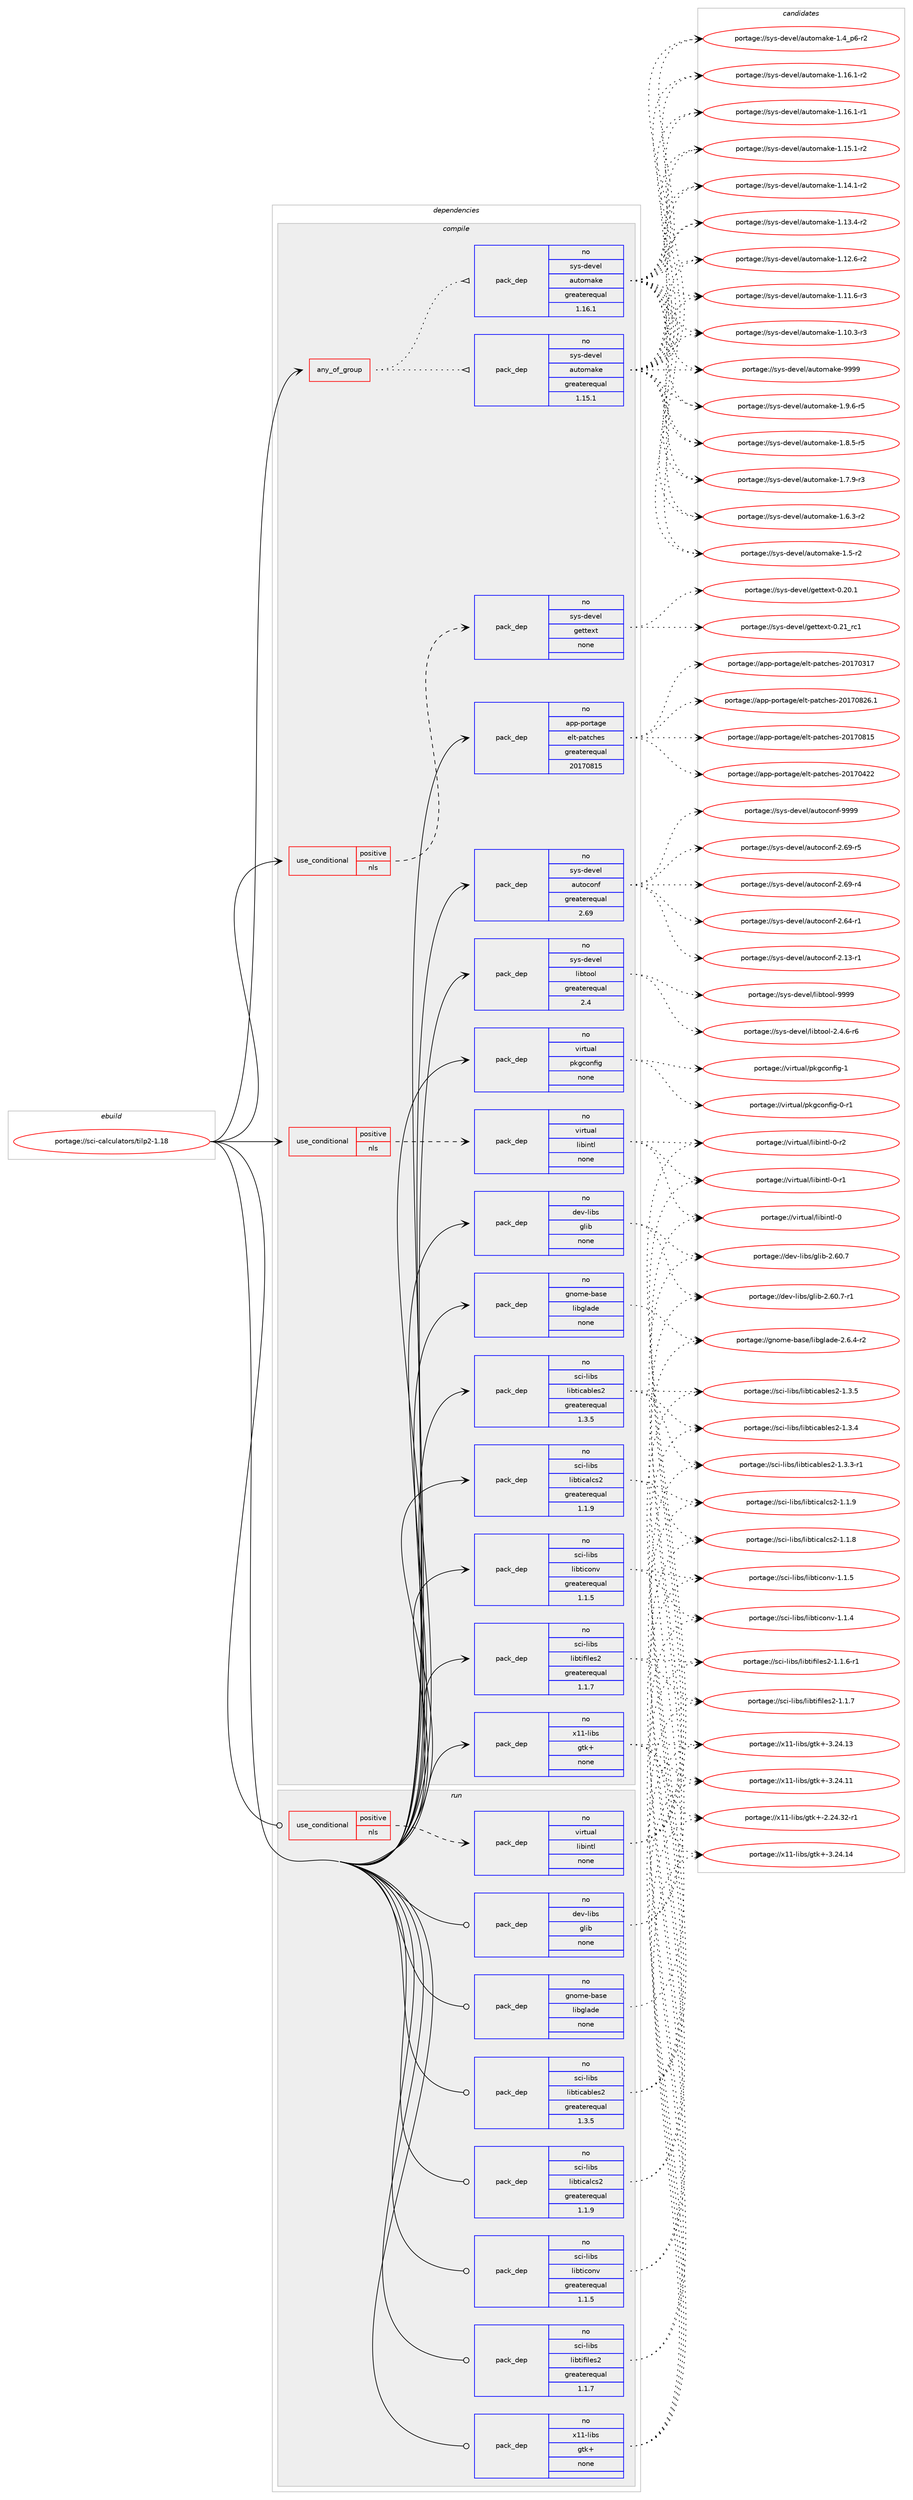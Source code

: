 digraph prolog {

# *************
# Graph options
# *************

newrank=true;
concentrate=true;
compound=true;
graph [rankdir=LR,fontname=Helvetica,fontsize=10,ranksep=1.5];#, ranksep=2.5, nodesep=0.2];
edge  [arrowhead=vee];
node  [fontname=Helvetica,fontsize=10];

# **********
# The ebuild
# **********

subgraph cluster_leftcol {
color=gray;
rank=same;
label=<<i>ebuild</i>>;
id [label="portage://sci-calculators/tilp2-1.18", color=red, width=4, href="../sci-calculators/tilp2-1.18.svg"];
}

# ****************
# The dependencies
# ****************

subgraph cluster_midcol {
color=gray;
label=<<i>dependencies</i>>;
subgraph cluster_compile {
fillcolor="#eeeeee";
style=filled;
label=<<i>compile</i>>;
subgraph any1309 {
dependency64741 [label=<<TABLE BORDER="0" CELLBORDER="1" CELLSPACING="0" CELLPADDING="4"><TR><TD CELLPADDING="10">any_of_group</TD></TR></TABLE>>, shape=none, color=red];subgraph pack49795 {
dependency64742 [label=<<TABLE BORDER="0" CELLBORDER="1" CELLSPACING="0" CELLPADDING="4" WIDTH="220"><TR><TD ROWSPAN="6" CELLPADDING="30">pack_dep</TD></TR><TR><TD WIDTH="110">no</TD></TR><TR><TD>sys-devel</TD></TR><TR><TD>automake</TD></TR><TR><TD>greaterequal</TD></TR><TR><TD>1.16.1</TD></TR></TABLE>>, shape=none, color=blue];
}
dependency64741:e -> dependency64742:w [weight=20,style="dotted",arrowhead="oinv"];
subgraph pack49796 {
dependency64743 [label=<<TABLE BORDER="0" CELLBORDER="1" CELLSPACING="0" CELLPADDING="4" WIDTH="220"><TR><TD ROWSPAN="6" CELLPADDING="30">pack_dep</TD></TR><TR><TD WIDTH="110">no</TD></TR><TR><TD>sys-devel</TD></TR><TR><TD>automake</TD></TR><TR><TD>greaterequal</TD></TR><TR><TD>1.15.1</TD></TR></TABLE>>, shape=none, color=blue];
}
dependency64741:e -> dependency64743:w [weight=20,style="dotted",arrowhead="oinv"];
}
id:e -> dependency64741:w [weight=20,style="solid",arrowhead="vee"];
subgraph cond13587 {
dependency64744 [label=<<TABLE BORDER="0" CELLBORDER="1" CELLSPACING="0" CELLPADDING="4"><TR><TD ROWSPAN="3" CELLPADDING="10">use_conditional</TD></TR><TR><TD>positive</TD></TR><TR><TD>nls</TD></TR></TABLE>>, shape=none, color=red];
subgraph pack49797 {
dependency64745 [label=<<TABLE BORDER="0" CELLBORDER="1" CELLSPACING="0" CELLPADDING="4" WIDTH="220"><TR><TD ROWSPAN="6" CELLPADDING="30">pack_dep</TD></TR><TR><TD WIDTH="110">no</TD></TR><TR><TD>sys-devel</TD></TR><TR><TD>gettext</TD></TR><TR><TD>none</TD></TR><TR><TD></TD></TR></TABLE>>, shape=none, color=blue];
}
dependency64744:e -> dependency64745:w [weight=20,style="dashed",arrowhead="vee"];
}
id:e -> dependency64744:w [weight=20,style="solid",arrowhead="vee"];
subgraph cond13588 {
dependency64746 [label=<<TABLE BORDER="0" CELLBORDER="1" CELLSPACING="0" CELLPADDING="4"><TR><TD ROWSPAN="3" CELLPADDING="10">use_conditional</TD></TR><TR><TD>positive</TD></TR><TR><TD>nls</TD></TR></TABLE>>, shape=none, color=red];
subgraph pack49798 {
dependency64747 [label=<<TABLE BORDER="0" CELLBORDER="1" CELLSPACING="0" CELLPADDING="4" WIDTH="220"><TR><TD ROWSPAN="6" CELLPADDING="30">pack_dep</TD></TR><TR><TD WIDTH="110">no</TD></TR><TR><TD>virtual</TD></TR><TR><TD>libintl</TD></TR><TR><TD>none</TD></TR><TR><TD></TD></TR></TABLE>>, shape=none, color=blue];
}
dependency64746:e -> dependency64747:w [weight=20,style="dashed",arrowhead="vee"];
}
id:e -> dependency64746:w [weight=20,style="solid",arrowhead="vee"];
subgraph pack49799 {
dependency64748 [label=<<TABLE BORDER="0" CELLBORDER="1" CELLSPACING="0" CELLPADDING="4" WIDTH="220"><TR><TD ROWSPAN="6" CELLPADDING="30">pack_dep</TD></TR><TR><TD WIDTH="110">no</TD></TR><TR><TD>app-portage</TD></TR><TR><TD>elt-patches</TD></TR><TR><TD>greaterequal</TD></TR><TR><TD>20170815</TD></TR></TABLE>>, shape=none, color=blue];
}
id:e -> dependency64748:w [weight=20,style="solid",arrowhead="vee"];
subgraph pack49800 {
dependency64749 [label=<<TABLE BORDER="0" CELLBORDER="1" CELLSPACING="0" CELLPADDING="4" WIDTH="220"><TR><TD ROWSPAN="6" CELLPADDING="30">pack_dep</TD></TR><TR><TD WIDTH="110">no</TD></TR><TR><TD>dev-libs</TD></TR><TR><TD>glib</TD></TR><TR><TD>none</TD></TR><TR><TD></TD></TR></TABLE>>, shape=none, color=blue];
}
id:e -> dependency64749:w [weight=20,style="solid",arrowhead="vee"];
subgraph pack49801 {
dependency64750 [label=<<TABLE BORDER="0" CELLBORDER="1" CELLSPACING="0" CELLPADDING="4" WIDTH="220"><TR><TD ROWSPAN="6" CELLPADDING="30">pack_dep</TD></TR><TR><TD WIDTH="110">no</TD></TR><TR><TD>gnome-base</TD></TR><TR><TD>libglade</TD></TR><TR><TD>none</TD></TR><TR><TD></TD></TR></TABLE>>, shape=none, color=blue];
}
id:e -> dependency64750:w [weight=20,style="solid",arrowhead="vee"];
subgraph pack49802 {
dependency64751 [label=<<TABLE BORDER="0" CELLBORDER="1" CELLSPACING="0" CELLPADDING="4" WIDTH="220"><TR><TD ROWSPAN="6" CELLPADDING="30">pack_dep</TD></TR><TR><TD WIDTH="110">no</TD></TR><TR><TD>sci-libs</TD></TR><TR><TD>libticables2</TD></TR><TR><TD>greaterequal</TD></TR><TR><TD>1.3.5</TD></TR></TABLE>>, shape=none, color=blue];
}
id:e -> dependency64751:w [weight=20,style="solid",arrowhead="vee"];
subgraph pack49803 {
dependency64752 [label=<<TABLE BORDER="0" CELLBORDER="1" CELLSPACING="0" CELLPADDING="4" WIDTH="220"><TR><TD ROWSPAN="6" CELLPADDING="30">pack_dep</TD></TR><TR><TD WIDTH="110">no</TD></TR><TR><TD>sci-libs</TD></TR><TR><TD>libticalcs2</TD></TR><TR><TD>greaterequal</TD></TR><TR><TD>1.1.9</TD></TR></TABLE>>, shape=none, color=blue];
}
id:e -> dependency64752:w [weight=20,style="solid",arrowhead="vee"];
subgraph pack49804 {
dependency64753 [label=<<TABLE BORDER="0" CELLBORDER="1" CELLSPACING="0" CELLPADDING="4" WIDTH="220"><TR><TD ROWSPAN="6" CELLPADDING="30">pack_dep</TD></TR><TR><TD WIDTH="110">no</TD></TR><TR><TD>sci-libs</TD></TR><TR><TD>libticonv</TD></TR><TR><TD>greaterequal</TD></TR><TR><TD>1.1.5</TD></TR></TABLE>>, shape=none, color=blue];
}
id:e -> dependency64753:w [weight=20,style="solid",arrowhead="vee"];
subgraph pack49805 {
dependency64754 [label=<<TABLE BORDER="0" CELLBORDER="1" CELLSPACING="0" CELLPADDING="4" WIDTH="220"><TR><TD ROWSPAN="6" CELLPADDING="30">pack_dep</TD></TR><TR><TD WIDTH="110">no</TD></TR><TR><TD>sci-libs</TD></TR><TR><TD>libtifiles2</TD></TR><TR><TD>greaterequal</TD></TR><TR><TD>1.1.7</TD></TR></TABLE>>, shape=none, color=blue];
}
id:e -> dependency64754:w [weight=20,style="solid",arrowhead="vee"];
subgraph pack49806 {
dependency64755 [label=<<TABLE BORDER="0" CELLBORDER="1" CELLSPACING="0" CELLPADDING="4" WIDTH="220"><TR><TD ROWSPAN="6" CELLPADDING="30">pack_dep</TD></TR><TR><TD WIDTH="110">no</TD></TR><TR><TD>sys-devel</TD></TR><TR><TD>autoconf</TD></TR><TR><TD>greaterequal</TD></TR><TR><TD>2.69</TD></TR></TABLE>>, shape=none, color=blue];
}
id:e -> dependency64755:w [weight=20,style="solid",arrowhead="vee"];
subgraph pack49807 {
dependency64756 [label=<<TABLE BORDER="0" CELLBORDER="1" CELLSPACING="0" CELLPADDING="4" WIDTH="220"><TR><TD ROWSPAN="6" CELLPADDING="30">pack_dep</TD></TR><TR><TD WIDTH="110">no</TD></TR><TR><TD>sys-devel</TD></TR><TR><TD>libtool</TD></TR><TR><TD>greaterequal</TD></TR><TR><TD>2.4</TD></TR></TABLE>>, shape=none, color=blue];
}
id:e -> dependency64756:w [weight=20,style="solid",arrowhead="vee"];
subgraph pack49808 {
dependency64757 [label=<<TABLE BORDER="0" CELLBORDER="1" CELLSPACING="0" CELLPADDING="4" WIDTH="220"><TR><TD ROWSPAN="6" CELLPADDING="30">pack_dep</TD></TR><TR><TD WIDTH="110">no</TD></TR><TR><TD>virtual</TD></TR><TR><TD>pkgconfig</TD></TR><TR><TD>none</TD></TR><TR><TD></TD></TR></TABLE>>, shape=none, color=blue];
}
id:e -> dependency64757:w [weight=20,style="solid",arrowhead="vee"];
subgraph pack49809 {
dependency64758 [label=<<TABLE BORDER="0" CELLBORDER="1" CELLSPACING="0" CELLPADDING="4" WIDTH="220"><TR><TD ROWSPAN="6" CELLPADDING="30">pack_dep</TD></TR><TR><TD WIDTH="110">no</TD></TR><TR><TD>x11-libs</TD></TR><TR><TD>gtk+</TD></TR><TR><TD>none</TD></TR><TR><TD></TD></TR></TABLE>>, shape=none, color=blue];
}
id:e -> dependency64758:w [weight=20,style="solid",arrowhead="vee"];
}
subgraph cluster_compileandrun {
fillcolor="#eeeeee";
style=filled;
label=<<i>compile and run</i>>;
}
subgraph cluster_run {
fillcolor="#eeeeee";
style=filled;
label=<<i>run</i>>;
subgraph cond13589 {
dependency64759 [label=<<TABLE BORDER="0" CELLBORDER="1" CELLSPACING="0" CELLPADDING="4"><TR><TD ROWSPAN="3" CELLPADDING="10">use_conditional</TD></TR><TR><TD>positive</TD></TR><TR><TD>nls</TD></TR></TABLE>>, shape=none, color=red];
subgraph pack49810 {
dependency64760 [label=<<TABLE BORDER="0" CELLBORDER="1" CELLSPACING="0" CELLPADDING="4" WIDTH="220"><TR><TD ROWSPAN="6" CELLPADDING="30">pack_dep</TD></TR><TR><TD WIDTH="110">no</TD></TR><TR><TD>virtual</TD></TR><TR><TD>libintl</TD></TR><TR><TD>none</TD></TR><TR><TD></TD></TR></TABLE>>, shape=none, color=blue];
}
dependency64759:e -> dependency64760:w [weight=20,style="dashed",arrowhead="vee"];
}
id:e -> dependency64759:w [weight=20,style="solid",arrowhead="odot"];
subgraph pack49811 {
dependency64761 [label=<<TABLE BORDER="0" CELLBORDER="1" CELLSPACING="0" CELLPADDING="4" WIDTH="220"><TR><TD ROWSPAN="6" CELLPADDING="30">pack_dep</TD></TR><TR><TD WIDTH="110">no</TD></TR><TR><TD>dev-libs</TD></TR><TR><TD>glib</TD></TR><TR><TD>none</TD></TR><TR><TD></TD></TR></TABLE>>, shape=none, color=blue];
}
id:e -> dependency64761:w [weight=20,style="solid",arrowhead="odot"];
subgraph pack49812 {
dependency64762 [label=<<TABLE BORDER="0" CELLBORDER="1" CELLSPACING="0" CELLPADDING="4" WIDTH="220"><TR><TD ROWSPAN="6" CELLPADDING="30">pack_dep</TD></TR><TR><TD WIDTH="110">no</TD></TR><TR><TD>gnome-base</TD></TR><TR><TD>libglade</TD></TR><TR><TD>none</TD></TR><TR><TD></TD></TR></TABLE>>, shape=none, color=blue];
}
id:e -> dependency64762:w [weight=20,style="solid",arrowhead="odot"];
subgraph pack49813 {
dependency64763 [label=<<TABLE BORDER="0" CELLBORDER="1" CELLSPACING="0" CELLPADDING="4" WIDTH="220"><TR><TD ROWSPAN="6" CELLPADDING="30">pack_dep</TD></TR><TR><TD WIDTH="110">no</TD></TR><TR><TD>sci-libs</TD></TR><TR><TD>libticables2</TD></TR><TR><TD>greaterequal</TD></TR><TR><TD>1.3.5</TD></TR></TABLE>>, shape=none, color=blue];
}
id:e -> dependency64763:w [weight=20,style="solid",arrowhead="odot"];
subgraph pack49814 {
dependency64764 [label=<<TABLE BORDER="0" CELLBORDER="1" CELLSPACING="0" CELLPADDING="4" WIDTH="220"><TR><TD ROWSPAN="6" CELLPADDING="30">pack_dep</TD></TR><TR><TD WIDTH="110">no</TD></TR><TR><TD>sci-libs</TD></TR><TR><TD>libticalcs2</TD></TR><TR><TD>greaterequal</TD></TR><TR><TD>1.1.9</TD></TR></TABLE>>, shape=none, color=blue];
}
id:e -> dependency64764:w [weight=20,style="solid",arrowhead="odot"];
subgraph pack49815 {
dependency64765 [label=<<TABLE BORDER="0" CELLBORDER="1" CELLSPACING="0" CELLPADDING="4" WIDTH="220"><TR><TD ROWSPAN="6" CELLPADDING="30">pack_dep</TD></TR><TR><TD WIDTH="110">no</TD></TR><TR><TD>sci-libs</TD></TR><TR><TD>libticonv</TD></TR><TR><TD>greaterequal</TD></TR><TR><TD>1.1.5</TD></TR></TABLE>>, shape=none, color=blue];
}
id:e -> dependency64765:w [weight=20,style="solid",arrowhead="odot"];
subgraph pack49816 {
dependency64766 [label=<<TABLE BORDER="0" CELLBORDER="1" CELLSPACING="0" CELLPADDING="4" WIDTH="220"><TR><TD ROWSPAN="6" CELLPADDING="30">pack_dep</TD></TR><TR><TD WIDTH="110">no</TD></TR><TR><TD>sci-libs</TD></TR><TR><TD>libtifiles2</TD></TR><TR><TD>greaterequal</TD></TR><TR><TD>1.1.7</TD></TR></TABLE>>, shape=none, color=blue];
}
id:e -> dependency64766:w [weight=20,style="solid",arrowhead="odot"];
subgraph pack49817 {
dependency64767 [label=<<TABLE BORDER="0" CELLBORDER="1" CELLSPACING="0" CELLPADDING="4" WIDTH="220"><TR><TD ROWSPAN="6" CELLPADDING="30">pack_dep</TD></TR><TR><TD WIDTH="110">no</TD></TR><TR><TD>x11-libs</TD></TR><TR><TD>gtk+</TD></TR><TR><TD>none</TD></TR><TR><TD></TD></TR></TABLE>>, shape=none, color=blue];
}
id:e -> dependency64767:w [weight=20,style="solid",arrowhead="odot"];
}
}

# **************
# The candidates
# **************

subgraph cluster_choices {
rank=same;
color=gray;
label=<<i>candidates</i>>;

subgraph choice49795 {
color=black;
nodesep=1;
choice115121115451001011181011084797117116111109971071014557575757 [label="portage://sys-devel/automake-9999", color=red, width=4,href="../sys-devel/automake-9999.svg"];
choice115121115451001011181011084797117116111109971071014549465746544511453 [label="portage://sys-devel/automake-1.9.6-r5", color=red, width=4,href="../sys-devel/automake-1.9.6-r5.svg"];
choice115121115451001011181011084797117116111109971071014549465646534511453 [label="portage://sys-devel/automake-1.8.5-r5", color=red, width=4,href="../sys-devel/automake-1.8.5-r5.svg"];
choice115121115451001011181011084797117116111109971071014549465546574511451 [label="portage://sys-devel/automake-1.7.9-r3", color=red, width=4,href="../sys-devel/automake-1.7.9-r3.svg"];
choice115121115451001011181011084797117116111109971071014549465446514511450 [label="portage://sys-devel/automake-1.6.3-r2", color=red, width=4,href="../sys-devel/automake-1.6.3-r2.svg"];
choice11512111545100101118101108479711711611110997107101454946534511450 [label="portage://sys-devel/automake-1.5-r2", color=red, width=4,href="../sys-devel/automake-1.5-r2.svg"];
choice115121115451001011181011084797117116111109971071014549465295112544511450 [label="portage://sys-devel/automake-1.4_p6-r2", color=red, width=4,href="../sys-devel/automake-1.4_p6-r2.svg"];
choice11512111545100101118101108479711711611110997107101454946495446494511450 [label="portage://sys-devel/automake-1.16.1-r2", color=red, width=4,href="../sys-devel/automake-1.16.1-r2.svg"];
choice11512111545100101118101108479711711611110997107101454946495446494511449 [label="portage://sys-devel/automake-1.16.1-r1", color=red, width=4,href="../sys-devel/automake-1.16.1-r1.svg"];
choice11512111545100101118101108479711711611110997107101454946495346494511450 [label="portage://sys-devel/automake-1.15.1-r2", color=red, width=4,href="../sys-devel/automake-1.15.1-r2.svg"];
choice11512111545100101118101108479711711611110997107101454946495246494511450 [label="portage://sys-devel/automake-1.14.1-r2", color=red, width=4,href="../sys-devel/automake-1.14.1-r2.svg"];
choice11512111545100101118101108479711711611110997107101454946495146524511450 [label="portage://sys-devel/automake-1.13.4-r2", color=red, width=4,href="../sys-devel/automake-1.13.4-r2.svg"];
choice11512111545100101118101108479711711611110997107101454946495046544511450 [label="portage://sys-devel/automake-1.12.6-r2", color=red, width=4,href="../sys-devel/automake-1.12.6-r2.svg"];
choice11512111545100101118101108479711711611110997107101454946494946544511451 [label="portage://sys-devel/automake-1.11.6-r3", color=red, width=4,href="../sys-devel/automake-1.11.6-r3.svg"];
choice11512111545100101118101108479711711611110997107101454946494846514511451 [label="portage://sys-devel/automake-1.10.3-r3", color=red, width=4,href="../sys-devel/automake-1.10.3-r3.svg"];
dependency64742:e -> choice115121115451001011181011084797117116111109971071014557575757:w [style=dotted,weight="100"];
dependency64742:e -> choice115121115451001011181011084797117116111109971071014549465746544511453:w [style=dotted,weight="100"];
dependency64742:e -> choice115121115451001011181011084797117116111109971071014549465646534511453:w [style=dotted,weight="100"];
dependency64742:e -> choice115121115451001011181011084797117116111109971071014549465546574511451:w [style=dotted,weight="100"];
dependency64742:e -> choice115121115451001011181011084797117116111109971071014549465446514511450:w [style=dotted,weight="100"];
dependency64742:e -> choice11512111545100101118101108479711711611110997107101454946534511450:w [style=dotted,weight="100"];
dependency64742:e -> choice115121115451001011181011084797117116111109971071014549465295112544511450:w [style=dotted,weight="100"];
dependency64742:e -> choice11512111545100101118101108479711711611110997107101454946495446494511450:w [style=dotted,weight="100"];
dependency64742:e -> choice11512111545100101118101108479711711611110997107101454946495446494511449:w [style=dotted,weight="100"];
dependency64742:e -> choice11512111545100101118101108479711711611110997107101454946495346494511450:w [style=dotted,weight="100"];
dependency64742:e -> choice11512111545100101118101108479711711611110997107101454946495246494511450:w [style=dotted,weight="100"];
dependency64742:e -> choice11512111545100101118101108479711711611110997107101454946495146524511450:w [style=dotted,weight="100"];
dependency64742:e -> choice11512111545100101118101108479711711611110997107101454946495046544511450:w [style=dotted,weight="100"];
dependency64742:e -> choice11512111545100101118101108479711711611110997107101454946494946544511451:w [style=dotted,weight="100"];
dependency64742:e -> choice11512111545100101118101108479711711611110997107101454946494846514511451:w [style=dotted,weight="100"];
}
subgraph choice49796 {
color=black;
nodesep=1;
choice115121115451001011181011084797117116111109971071014557575757 [label="portage://sys-devel/automake-9999", color=red, width=4,href="../sys-devel/automake-9999.svg"];
choice115121115451001011181011084797117116111109971071014549465746544511453 [label="portage://sys-devel/automake-1.9.6-r5", color=red, width=4,href="../sys-devel/automake-1.9.6-r5.svg"];
choice115121115451001011181011084797117116111109971071014549465646534511453 [label="portage://sys-devel/automake-1.8.5-r5", color=red, width=4,href="../sys-devel/automake-1.8.5-r5.svg"];
choice115121115451001011181011084797117116111109971071014549465546574511451 [label="portage://sys-devel/automake-1.7.9-r3", color=red, width=4,href="../sys-devel/automake-1.7.9-r3.svg"];
choice115121115451001011181011084797117116111109971071014549465446514511450 [label="portage://sys-devel/automake-1.6.3-r2", color=red, width=4,href="../sys-devel/automake-1.6.3-r2.svg"];
choice11512111545100101118101108479711711611110997107101454946534511450 [label="portage://sys-devel/automake-1.5-r2", color=red, width=4,href="../sys-devel/automake-1.5-r2.svg"];
choice115121115451001011181011084797117116111109971071014549465295112544511450 [label="portage://sys-devel/automake-1.4_p6-r2", color=red, width=4,href="../sys-devel/automake-1.4_p6-r2.svg"];
choice11512111545100101118101108479711711611110997107101454946495446494511450 [label="portage://sys-devel/automake-1.16.1-r2", color=red, width=4,href="../sys-devel/automake-1.16.1-r2.svg"];
choice11512111545100101118101108479711711611110997107101454946495446494511449 [label="portage://sys-devel/automake-1.16.1-r1", color=red, width=4,href="../sys-devel/automake-1.16.1-r1.svg"];
choice11512111545100101118101108479711711611110997107101454946495346494511450 [label="portage://sys-devel/automake-1.15.1-r2", color=red, width=4,href="../sys-devel/automake-1.15.1-r2.svg"];
choice11512111545100101118101108479711711611110997107101454946495246494511450 [label="portage://sys-devel/automake-1.14.1-r2", color=red, width=4,href="../sys-devel/automake-1.14.1-r2.svg"];
choice11512111545100101118101108479711711611110997107101454946495146524511450 [label="portage://sys-devel/automake-1.13.4-r2", color=red, width=4,href="../sys-devel/automake-1.13.4-r2.svg"];
choice11512111545100101118101108479711711611110997107101454946495046544511450 [label="portage://sys-devel/automake-1.12.6-r2", color=red, width=4,href="../sys-devel/automake-1.12.6-r2.svg"];
choice11512111545100101118101108479711711611110997107101454946494946544511451 [label="portage://sys-devel/automake-1.11.6-r3", color=red, width=4,href="../sys-devel/automake-1.11.6-r3.svg"];
choice11512111545100101118101108479711711611110997107101454946494846514511451 [label="portage://sys-devel/automake-1.10.3-r3", color=red, width=4,href="../sys-devel/automake-1.10.3-r3.svg"];
dependency64743:e -> choice115121115451001011181011084797117116111109971071014557575757:w [style=dotted,weight="100"];
dependency64743:e -> choice115121115451001011181011084797117116111109971071014549465746544511453:w [style=dotted,weight="100"];
dependency64743:e -> choice115121115451001011181011084797117116111109971071014549465646534511453:w [style=dotted,weight="100"];
dependency64743:e -> choice115121115451001011181011084797117116111109971071014549465546574511451:w [style=dotted,weight="100"];
dependency64743:e -> choice115121115451001011181011084797117116111109971071014549465446514511450:w [style=dotted,weight="100"];
dependency64743:e -> choice11512111545100101118101108479711711611110997107101454946534511450:w [style=dotted,weight="100"];
dependency64743:e -> choice115121115451001011181011084797117116111109971071014549465295112544511450:w [style=dotted,weight="100"];
dependency64743:e -> choice11512111545100101118101108479711711611110997107101454946495446494511450:w [style=dotted,weight="100"];
dependency64743:e -> choice11512111545100101118101108479711711611110997107101454946495446494511449:w [style=dotted,weight="100"];
dependency64743:e -> choice11512111545100101118101108479711711611110997107101454946495346494511450:w [style=dotted,weight="100"];
dependency64743:e -> choice11512111545100101118101108479711711611110997107101454946495246494511450:w [style=dotted,weight="100"];
dependency64743:e -> choice11512111545100101118101108479711711611110997107101454946495146524511450:w [style=dotted,weight="100"];
dependency64743:e -> choice11512111545100101118101108479711711611110997107101454946495046544511450:w [style=dotted,weight="100"];
dependency64743:e -> choice11512111545100101118101108479711711611110997107101454946494946544511451:w [style=dotted,weight="100"];
dependency64743:e -> choice11512111545100101118101108479711711611110997107101454946494846514511451:w [style=dotted,weight="100"];
}
subgraph choice49797 {
color=black;
nodesep=1;
choice11512111545100101118101108471031011161161011201164548465049951149949 [label="portage://sys-devel/gettext-0.21_rc1", color=red, width=4,href="../sys-devel/gettext-0.21_rc1.svg"];
choice115121115451001011181011084710310111611610112011645484650484649 [label="portage://sys-devel/gettext-0.20.1", color=red, width=4,href="../sys-devel/gettext-0.20.1.svg"];
dependency64745:e -> choice11512111545100101118101108471031011161161011201164548465049951149949:w [style=dotted,weight="100"];
dependency64745:e -> choice115121115451001011181011084710310111611610112011645484650484649:w [style=dotted,weight="100"];
}
subgraph choice49798 {
color=black;
nodesep=1;
choice11810511411611797108471081059810511011610845484511450 [label="portage://virtual/libintl-0-r2", color=red, width=4,href="../virtual/libintl-0-r2.svg"];
choice11810511411611797108471081059810511011610845484511449 [label="portage://virtual/libintl-0-r1", color=red, width=4,href="../virtual/libintl-0-r1.svg"];
choice1181051141161179710847108105981051101161084548 [label="portage://virtual/libintl-0", color=red, width=4,href="../virtual/libintl-0.svg"];
dependency64747:e -> choice11810511411611797108471081059810511011610845484511450:w [style=dotted,weight="100"];
dependency64747:e -> choice11810511411611797108471081059810511011610845484511449:w [style=dotted,weight="100"];
dependency64747:e -> choice1181051141161179710847108105981051101161084548:w [style=dotted,weight="100"];
}
subgraph choice49799 {
color=black;
nodesep=1;
choice971121124511211111411697103101471011081164511297116991041011154550484955485650544649 [label="portage://app-portage/elt-patches-20170826.1", color=red, width=4,href="../app-portage/elt-patches-20170826.1.svg"];
choice97112112451121111141169710310147101108116451129711699104101115455048495548564953 [label="portage://app-portage/elt-patches-20170815", color=red, width=4,href="../app-portage/elt-patches-20170815.svg"];
choice97112112451121111141169710310147101108116451129711699104101115455048495548525050 [label="portage://app-portage/elt-patches-20170422", color=red, width=4,href="../app-portage/elt-patches-20170422.svg"];
choice97112112451121111141169710310147101108116451129711699104101115455048495548514955 [label="portage://app-portage/elt-patches-20170317", color=red, width=4,href="../app-portage/elt-patches-20170317.svg"];
dependency64748:e -> choice971121124511211111411697103101471011081164511297116991041011154550484955485650544649:w [style=dotted,weight="100"];
dependency64748:e -> choice97112112451121111141169710310147101108116451129711699104101115455048495548564953:w [style=dotted,weight="100"];
dependency64748:e -> choice97112112451121111141169710310147101108116451129711699104101115455048495548525050:w [style=dotted,weight="100"];
dependency64748:e -> choice97112112451121111141169710310147101108116451129711699104101115455048495548514955:w [style=dotted,weight="100"];
}
subgraph choice49800 {
color=black;
nodesep=1;
choice10010111845108105981154710310810598455046544846554511449 [label="portage://dev-libs/glib-2.60.7-r1", color=red, width=4,href="../dev-libs/glib-2.60.7-r1.svg"];
choice1001011184510810598115471031081059845504654484655 [label="portage://dev-libs/glib-2.60.7", color=red, width=4,href="../dev-libs/glib-2.60.7.svg"];
dependency64749:e -> choice10010111845108105981154710310810598455046544846554511449:w [style=dotted,weight="100"];
dependency64749:e -> choice1001011184510810598115471031081059845504654484655:w [style=dotted,weight="100"];
}
subgraph choice49801 {
color=black;
nodesep=1;
choice1031101111091014598971151014710810598103108971001014550465446524511450 [label="portage://gnome-base/libglade-2.6.4-r2", color=red, width=4,href="../gnome-base/libglade-2.6.4-r2.svg"];
dependency64750:e -> choice1031101111091014598971151014710810598103108971001014550465446524511450:w [style=dotted,weight="100"];
}
subgraph choice49802 {
color=black;
nodesep=1;
choice115991054510810598115471081059811610599979810810111550454946514653 [label="portage://sci-libs/libticables2-1.3.5", color=red, width=4,href="../sci-libs/libticables2-1.3.5.svg"];
choice115991054510810598115471081059811610599979810810111550454946514652 [label="portage://sci-libs/libticables2-1.3.4", color=red, width=4,href="../sci-libs/libticables2-1.3.4.svg"];
choice1159910545108105981154710810598116105999798108101115504549465146514511449 [label="portage://sci-libs/libticables2-1.3.3-r1", color=red, width=4,href="../sci-libs/libticables2-1.3.3-r1.svg"];
dependency64751:e -> choice115991054510810598115471081059811610599979810810111550454946514653:w [style=dotted,weight="100"];
dependency64751:e -> choice115991054510810598115471081059811610599979810810111550454946514652:w [style=dotted,weight="100"];
dependency64751:e -> choice1159910545108105981154710810598116105999798108101115504549465146514511449:w [style=dotted,weight="100"];
}
subgraph choice49803 {
color=black;
nodesep=1;
choice115991054510810598115471081059811610599971089911550454946494657 [label="portage://sci-libs/libticalcs2-1.1.9", color=red, width=4,href="../sci-libs/libticalcs2-1.1.9.svg"];
choice115991054510810598115471081059811610599971089911550454946494656 [label="portage://sci-libs/libticalcs2-1.1.8", color=red, width=4,href="../sci-libs/libticalcs2-1.1.8.svg"];
dependency64752:e -> choice115991054510810598115471081059811610599971089911550454946494657:w [style=dotted,weight="100"];
dependency64752:e -> choice115991054510810598115471081059811610599971089911550454946494656:w [style=dotted,weight="100"];
}
subgraph choice49804 {
color=black;
nodesep=1;
choice115991054510810598115471081059811610599111110118454946494653 [label="portage://sci-libs/libticonv-1.1.5", color=red, width=4,href="../sci-libs/libticonv-1.1.5.svg"];
choice115991054510810598115471081059811610599111110118454946494652 [label="portage://sci-libs/libticonv-1.1.4", color=red, width=4,href="../sci-libs/libticonv-1.1.4.svg"];
dependency64753:e -> choice115991054510810598115471081059811610599111110118454946494653:w [style=dotted,weight="100"];
dependency64753:e -> choice115991054510810598115471081059811610599111110118454946494652:w [style=dotted,weight="100"];
}
subgraph choice49805 {
color=black;
nodesep=1;
choice115991054510810598115471081059811610510210510810111550454946494655 [label="portage://sci-libs/libtifiles2-1.1.7", color=red, width=4,href="../sci-libs/libtifiles2-1.1.7.svg"];
choice1159910545108105981154710810598116105102105108101115504549464946544511449 [label="portage://sci-libs/libtifiles2-1.1.6-r1", color=red, width=4,href="../sci-libs/libtifiles2-1.1.6-r1.svg"];
dependency64754:e -> choice115991054510810598115471081059811610510210510810111550454946494655:w [style=dotted,weight="100"];
dependency64754:e -> choice1159910545108105981154710810598116105102105108101115504549464946544511449:w [style=dotted,weight="100"];
}
subgraph choice49806 {
color=black;
nodesep=1;
choice115121115451001011181011084797117116111991111101024557575757 [label="portage://sys-devel/autoconf-9999", color=red, width=4,href="../sys-devel/autoconf-9999.svg"];
choice1151211154510010111810110847971171161119911111010245504654574511453 [label="portage://sys-devel/autoconf-2.69-r5", color=red, width=4,href="../sys-devel/autoconf-2.69-r5.svg"];
choice1151211154510010111810110847971171161119911111010245504654574511452 [label="portage://sys-devel/autoconf-2.69-r4", color=red, width=4,href="../sys-devel/autoconf-2.69-r4.svg"];
choice1151211154510010111810110847971171161119911111010245504654524511449 [label="portage://sys-devel/autoconf-2.64-r1", color=red, width=4,href="../sys-devel/autoconf-2.64-r1.svg"];
choice1151211154510010111810110847971171161119911111010245504649514511449 [label="portage://sys-devel/autoconf-2.13-r1", color=red, width=4,href="../sys-devel/autoconf-2.13-r1.svg"];
dependency64755:e -> choice115121115451001011181011084797117116111991111101024557575757:w [style=dotted,weight="100"];
dependency64755:e -> choice1151211154510010111810110847971171161119911111010245504654574511453:w [style=dotted,weight="100"];
dependency64755:e -> choice1151211154510010111810110847971171161119911111010245504654574511452:w [style=dotted,weight="100"];
dependency64755:e -> choice1151211154510010111810110847971171161119911111010245504654524511449:w [style=dotted,weight="100"];
dependency64755:e -> choice1151211154510010111810110847971171161119911111010245504649514511449:w [style=dotted,weight="100"];
}
subgraph choice49807 {
color=black;
nodesep=1;
choice1151211154510010111810110847108105981161111111084557575757 [label="portage://sys-devel/libtool-9999", color=red, width=4,href="../sys-devel/libtool-9999.svg"];
choice1151211154510010111810110847108105981161111111084550465246544511454 [label="portage://sys-devel/libtool-2.4.6-r6", color=red, width=4,href="../sys-devel/libtool-2.4.6-r6.svg"];
dependency64756:e -> choice1151211154510010111810110847108105981161111111084557575757:w [style=dotted,weight="100"];
dependency64756:e -> choice1151211154510010111810110847108105981161111111084550465246544511454:w [style=dotted,weight="100"];
}
subgraph choice49808 {
color=black;
nodesep=1;
choice1181051141161179710847112107103991111101021051034549 [label="portage://virtual/pkgconfig-1", color=red, width=4,href="../virtual/pkgconfig-1.svg"];
choice11810511411611797108471121071039911111010210510345484511449 [label="portage://virtual/pkgconfig-0-r1", color=red, width=4,href="../virtual/pkgconfig-0-r1.svg"];
dependency64757:e -> choice1181051141161179710847112107103991111101021051034549:w [style=dotted,weight="100"];
dependency64757:e -> choice11810511411611797108471121071039911111010210510345484511449:w [style=dotted,weight="100"];
}
subgraph choice49809 {
color=black;
nodesep=1;
choice1204949451081059811547103116107434551465052464952 [label="portage://x11-libs/gtk+-3.24.14", color=red, width=4,href="../x11-libs/gtk+-3.24.14.svg"];
choice1204949451081059811547103116107434551465052464951 [label="portage://x11-libs/gtk+-3.24.13", color=red, width=4,href="../x11-libs/gtk+-3.24.13.svg"];
choice1204949451081059811547103116107434551465052464949 [label="portage://x11-libs/gtk+-3.24.11", color=red, width=4,href="../x11-libs/gtk+-3.24.11.svg"];
choice12049494510810598115471031161074345504650524651504511449 [label="portage://x11-libs/gtk+-2.24.32-r1", color=red, width=4,href="../x11-libs/gtk+-2.24.32-r1.svg"];
dependency64758:e -> choice1204949451081059811547103116107434551465052464952:w [style=dotted,weight="100"];
dependency64758:e -> choice1204949451081059811547103116107434551465052464951:w [style=dotted,weight="100"];
dependency64758:e -> choice1204949451081059811547103116107434551465052464949:w [style=dotted,weight="100"];
dependency64758:e -> choice12049494510810598115471031161074345504650524651504511449:w [style=dotted,weight="100"];
}
subgraph choice49810 {
color=black;
nodesep=1;
choice11810511411611797108471081059810511011610845484511450 [label="portage://virtual/libintl-0-r2", color=red, width=4,href="../virtual/libintl-0-r2.svg"];
choice11810511411611797108471081059810511011610845484511449 [label="portage://virtual/libintl-0-r1", color=red, width=4,href="../virtual/libintl-0-r1.svg"];
choice1181051141161179710847108105981051101161084548 [label="portage://virtual/libintl-0", color=red, width=4,href="../virtual/libintl-0.svg"];
dependency64760:e -> choice11810511411611797108471081059810511011610845484511450:w [style=dotted,weight="100"];
dependency64760:e -> choice11810511411611797108471081059810511011610845484511449:w [style=dotted,weight="100"];
dependency64760:e -> choice1181051141161179710847108105981051101161084548:w [style=dotted,weight="100"];
}
subgraph choice49811 {
color=black;
nodesep=1;
choice10010111845108105981154710310810598455046544846554511449 [label="portage://dev-libs/glib-2.60.7-r1", color=red, width=4,href="../dev-libs/glib-2.60.7-r1.svg"];
choice1001011184510810598115471031081059845504654484655 [label="portage://dev-libs/glib-2.60.7", color=red, width=4,href="../dev-libs/glib-2.60.7.svg"];
dependency64761:e -> choice10010111845108105981154710310810598455046544846554511449:w [style=dotted,weight="100"];
dependency64761:e -> choice1001011184510810598115471031081059845504654484655:w [style=dotted,weight="100"];
}
subgraph choice49812 {
color=black;
nodesep=1;
choice1031101111091014598971151014710810598103108971001014550465446524511450 [label="portage://gnome-base/libglade-2.6.4-r2", color=red, width=4,href="../gnome-base/libglade-2.6.4-r2.svg"];
dependency64762:e -> choice1031101111091014598971151014710810598103108971001014550465446524511450:w [style=dotted,weight="100"];
}
subgraph choice49813 {
color=black;
nodesep=1;
choice115991054510810598115471081059811610599979810810111550454946514653 [label="portage://sci-libs/libticables2-1.3.5", color=red, width=4,href="../sci-libs/libticables2-1.3.5.svg"];
choice115991054510810598115471081059811610599979810810111550454946514652 [label="portage://sci-libs/libticables2-1.3.4", color=red, width=4,href="../sci-libs/libticables2-1.3.4.svg"];
choice1159910545108105981154710810598116105999798108101115504549465146514511449 [label="portage://sci-libs/libticables2-1.3.3-r1", color=red, width=4,href="../sci-libs/libticables2-1.3.3-r1.svg"];
dependency64763:e -> choice115991054510810598115471081059811610599979810810111550454946514653:w [style=dotted,weight="100"];
dependency64763:e -> choice115991054510810598115471081059811610599979810810111550454946514652:w [style=dotted,weight="100"];
dependency64763:e -> choice1159910545108105981154710810598116105999798108101115504549465146514511449:w [style=dotted,weight="100"];
}
subgraph choice49814 {
color=black;
nodesep=1;
choice115991054510810598115471081059811610599971089911550454946494657 [label="portage://sci-libs/libticalcs2-1.1.9", color=red, width=4,href="../sci-libs/libticalcs2-1.1.9.svg"];
choice115991054510810598115471081059811610599971089911550454946494656 [label="portage://sci-libs/libticalcs2-1.1.8", color=red, width=4,href="../sci-libs/libticalcs2-1.1.8.svg"];
dependency64764:e -> choice115991054510810598115471081059811610599971089911550454946494657:w [style=dotted,weight="100"];
dependency64764:e -> choice115991054510810598115471081059811610599971089911550454946494656:w [style=dotted,weight="100"];
}
subgraph choice49815 {
color=black;
nodesep=1;
choice115991054510810598115471081059811610599111110118454946494653 [label="portage://sci-libs/libticonv-1.1.5", color=red, width=4,href="../sci-libs/libticonv-1.1.5.svg"];
choice115991054510810598115471081059811610599111110118454946494652 [label="portage://sci-libs/libticonv-1.1.4", color=red, width=4,href="../sci-libs/libticonv-1.1.4.svg"];
dependency64765:e -> choice115991054510810598115471081059811610599111110118454946494653:w [style=dotted,weight="100"];
dependency64765:e -> choice115991054510810598115471081059811610599111110118454946494652:w [style=dotted,weight="100"];
}
subgraph choice49816 {
color=black;
nodesep=1;
choice115991054510810598115471081059811610510210510810111550454946494655 [label="portage://sci-libs/libtifiles2-1.1.7", color=red, width=4,href="../sci-libs/libtifiles2-1.1.7.svg"];
choice1159910545108105981154710810598116105102105108101115504549464946544511449 [label="portage://sci-libs/libtifiles2-1.1.6-r1", color=red, width=4,href="../sci-libs/libtifiles2-1.1.6-r1.svg"];
dependency64766:e -> choice115991054510810598115471081059811610510210510810111550454946494655:w [style=dotted,weight="100"];
dependency64766:e -> choice1159910545108105981154710810598116105102105108101115504549464946544511449:w [style=dotted,weight="100"];
}
subgraph choice49817 {
color=black;
nodesep=1;
choice1204949451081059811547103116107434551465052464952 [label="portage://x11-libs/gtk+-3.24.14", color=red, width=4,href="../x11-libs/gtk+-3.24.14.svg"];
choice1204949451081059811547103116107434551465052464951 [label="portage://x11-libs/gtk+-3.24.13", color=red, width=4,href="../x11-libs/gtk+-3.24.13.svg"];
choice1204949451081059811547103116107434551465052464949 [label="portage://x11-libs/gtk+-3.24.11", color=red, width=4,href="../x11-libs/gtk+-3.24.11.svg"];
choice12049494510810598115471031161074345504650524651504511449 [label="portage://x11-libs/gtk+-2.24.32-r1", color=red, width=4,href="../x11-libs/gtk+-2.24.32-r1.svg"];
dependency64767:e -> choice1204949451081059811547103116107434551465052464952:w [style=dotted,weight="100"];
dependency64767:e -> choice1204949451081059811547103116107434551465052464951:w [style=dotted,weight="100"];
dependency64767:e -> choice1204949451081059811547103116107434551465052464949:w [style=dotted,weight="100"];
dependency64767:e -> choice12049494510810598115471031161074345504650524651504511449:w [style=dotted,weight="100"];
}
}

}
